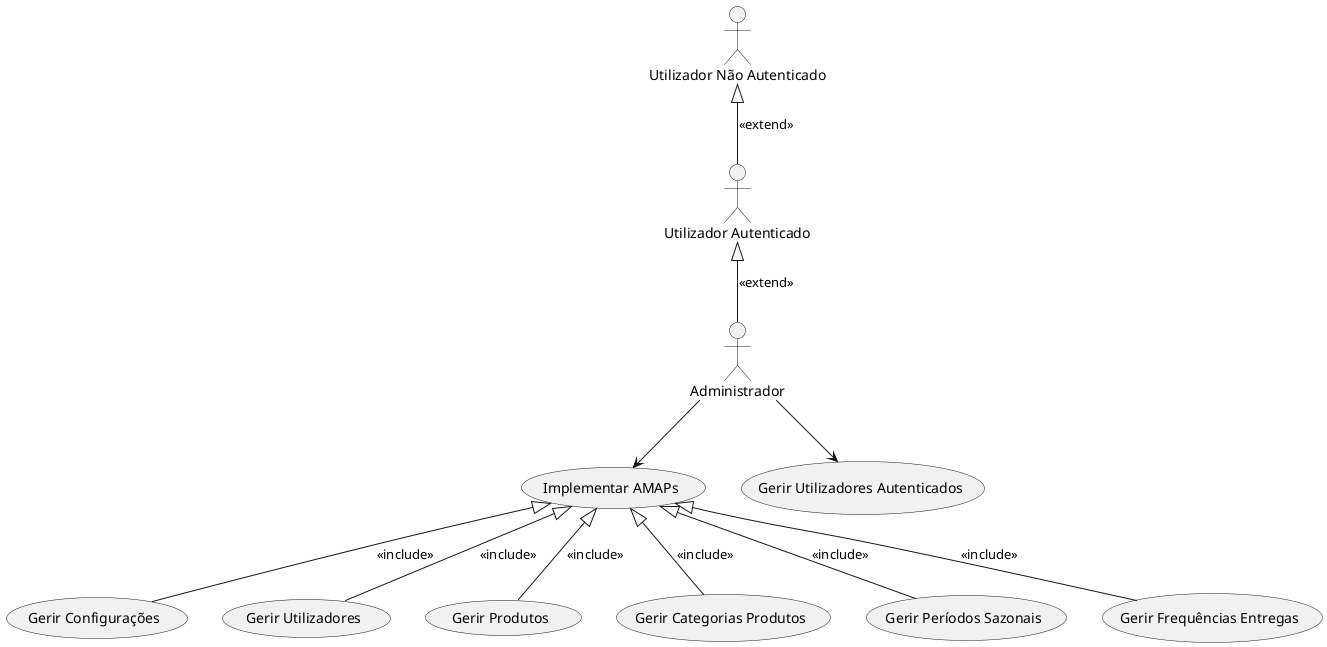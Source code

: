 @startuml
top to bottom direction

actor "Administrador" as Admin
actor "Utilizador Autenticado" as User
actor "Utilizador Não Autenticado" as UnauthUser
(UnauthUser) <|-- (User) : <<extend>>
(User) <|-- (Admin) : <<extend>>

Admin --> (Implementar AMAPs)
Admin --> (Gerir Utilizadores Autenticados)

(Implementar AMAPs) <|-- (Gerir Configurações) : <<include>>
(Implementar AMAPs) <|-- (Gerir Utilizadores) : <<include>>
(Implementar AMAPs) <|-- (Gerir Produtos) : <<include>>
(Implementar AMAPs) <|-- (Gerir Categorias Produtos) : <<include>>
(Implementar AMAPs) <|-- (Gerir Períodos Sazonais) : <<include>>
(Implementar AMAPs) <|-- (Gerir Frequências Entregas) : <<include>>

@enduml